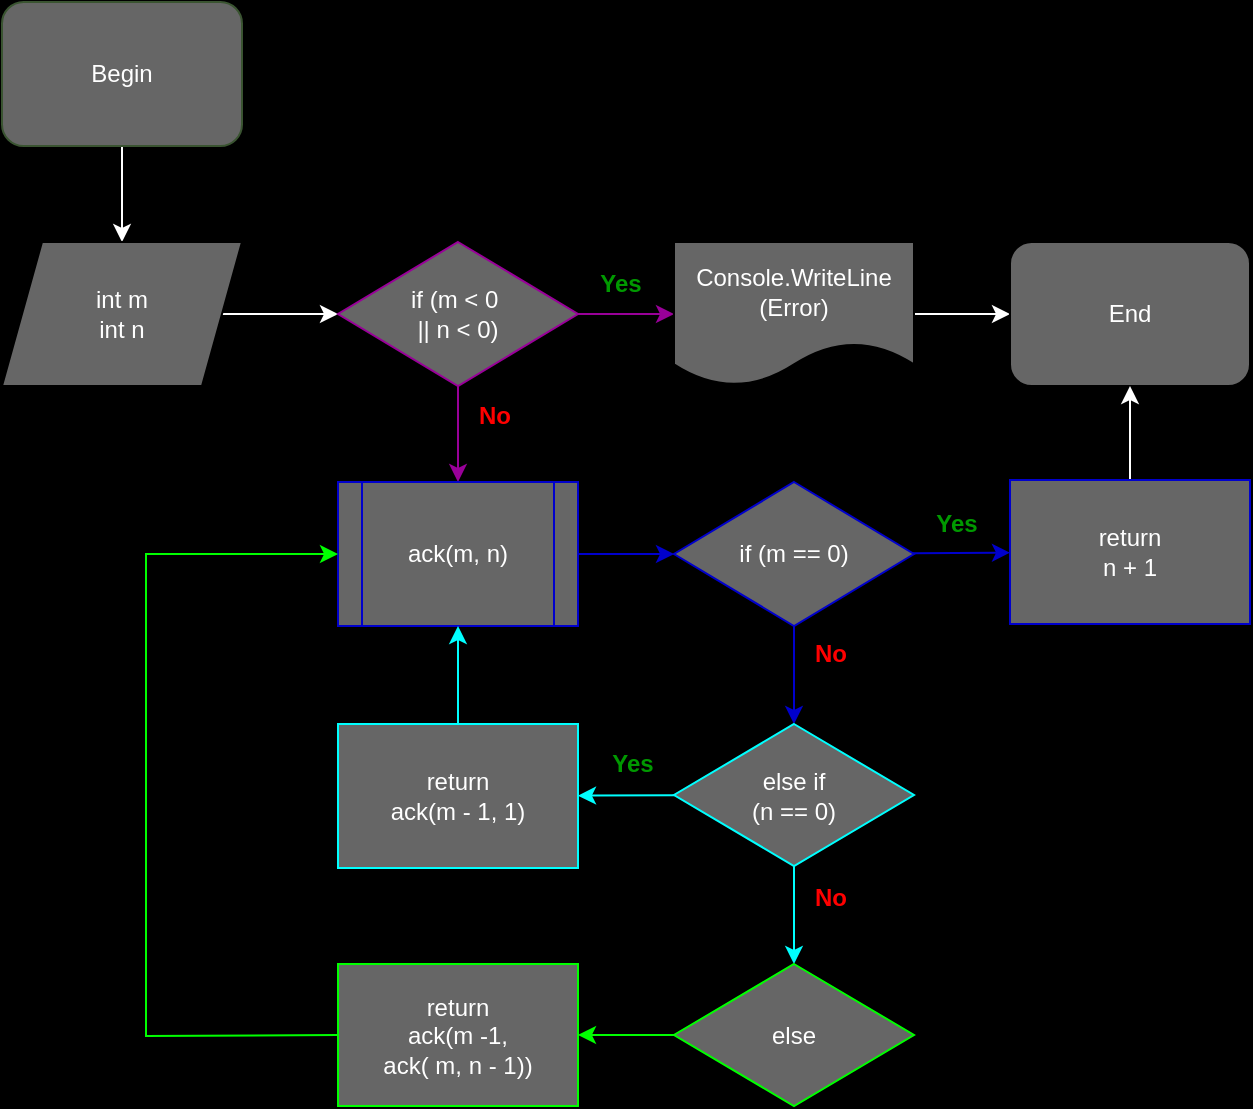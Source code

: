 <mxfile>
    <diagram id="sOgit6qVR2P3Kg9Deix3" name="Page-1">
        <mxGraphModel dx="696" dy="370" grid="1" gridSize="6" guides="1" tooltips="1" connect="1" arrows="1" fold="1" page="1" pageScale="1" pageWidth="827" pageHeight="1169" background="#000000" math="0" shadow="0">
            <root>
                <mxCell id="0"/>
                <mxCell id="1" parent="0"/>
                <mxCell id="9" value="" style="edgeStyle=none;html=1;fontColor=#FFFFFF;strokeColor=#FFFFFF;rounded=0;" parent="1" source="3" target="5" edge="1">
                    <mxGeometry relative="1" as="geometry"/>
                </mxCell>
                <mxCell id="3" value="Begin" style="rounded=1;whiteSpace=wrap;html=1;fillColor=#666666;strokeColor=#3A5431;fontColor=#ffffff;" parent="1" vertex="1">
                    <mxGeometry x="24" y="24" width="120" height="72" as="geometry"/>
                </mxCell>
                <mxCell id="13" value="" style="edgeStyle=none;rounded=0;html=1;strokeColor=#FFFFFF;fontColor=#FFFFFF;" parent="1" source="5" target="10" edge="1">
                    <mxGeometry relative="1" as="geometry"/>
                </mxCell>
                <mxCell id="5" value="int m&lt;br&gt;int n" style="shape=parallelogram;perimeter=parallelogramPerimeter;whiteSpace=wrap;html=1;fixedSize=1;fillColor=#666666;fontColor=#FFFFFF;" parent="1" vertex="1">
                    <mxGeometry x="24" y="144" width="120" height="72" as="geometry"/>
                </mxCell>
                <mxCell id="15" value="" style="edgeStyle=none;rounded=0;html=1;strokeColor=#990099;fontColor=#FFFFFF;" parent="1" source="10" target="14" edge="1">
                    <mxGeometry relative="1" as="geometry">
                        <Array as="points"/>
                    </mxGeometry>
                </mxCell>
                <mxCell id="20" value="" style="edgeStyle=none;rounded=0;html=1;strokeColor=#990099;fontColor=#00CC00;" parent="1" source="10" target="19" edge="1">
                    <mxGeometry relative="1" as="geometry"/>
                </mxCell>
                <mxCell id="17" value="" style="edgeStyle=none;rounded=0;html=1;strokeColor=#FFFFFF;fontColor=#FFFFFF;exitX=1;exitY=0.5;exitDx=0;exitDy=0;" parent="1" source="14" target="16" edge="1">
                    <mxGeometry relative="1" as="geometry">
                        <Array as="points"/>
                    </mxGeometry>
                </mxCell>
                <mxCell id="14" value="Console.WriteLine&lt;br&gt;(Error)" style="shape=document;whiteSpace=wrap;html=1;boundedLbl=1;fontColor=#FFFFFF;fillColor=#666666;" parent="1" vertex="1">
                    <mxGeometry x="360" y="144" width="120" height="72" as="geometry"/>
                </mxCell>
                <mxCell id="16" value="End" style="rounded=1;whiteSpace=wrap;html=1;fontColor=#FFFFFF;fillColor=#666666;" parent="1" vertex="1">
                    <mxGeometry x="528" y="144" width="120" height="72" as="geometry"/>
                </mxCell>
                <mxCell id="18" value="Yes" style="text;html=1;align=center;verticalAlign=middle;resizable=0;points=[];autosize=1;strokeColor=none;fillColor=none;fontColor=#009900;fontStyle=1" parent="1" vertex="1">
                    <mxGeometry x="318" y="390" width="42" height="30" as="geometry"/>
                </mxCell>
                <mxCell id="56" value="" style="edgeStyle=none;rounded=0;html=1;strokeColor=#0000CC;fontColor=#FFFFFF;" parent="1" source="19" target="23" edge="1">
                    <mxGeometry relative="1" as="geometry"/>
                </mxCell>
                <mxCell id="19" value="&lt;font color=&quot;#ffffff&quot;&gt;ack(m, n)&lt;/font&gt;" style="shape=process;whiteSpace=wrap;html=1;backgroundOutline=1;fontColor=#00CC00;fillColor=#666666;strokeColor=#0000CC;" parent="1" vertex="1">
                    <mxGeometry x="192" y="264" width="120" height="72" as="geometry"/>
                </mxCell>
                <mxCell id="22" value="&lt;b&gt;No&lt;/b&gt;" style="text;html=1;align=center;verticalAlign=middle;resizable=0;points=[];autosize=1;strokeColor=none;fillColor=none;fontColor=#FF0000;" parent="1" vertex="1">
                    <mxGeometry x="420" y="457" width="35" height="30" as="geometry"/>
                </mxCell>
                <mxCell id="57" value="" style="edgeStyle=none;rounded=0;html=1;strokeColor=#0000CC;fontColor=#FFFFFF;" parent="1" source="23" target="35" edge="1">
                    <mxGeometry relative="1" as="geometry"/>
                </mxCell>
                <mxCell id="66" value="" style="edgeStyle=none;rounded=0;html=1;strokeColor=#0000CC;fontColor=#009900;" parent="1" source="23" target="49" edge="1">
                    <mxGeometry relative="1" as="geometry"/>
                </mxCell>
                <mxCell id="23" value="if (m == 0)" style="rhombus;whiteSpace=wrap;html=1;strokeColor=#0000CC;fontColor=#FFFFFF;fillColor=#666666;" parent="1" vertex="1">
                    <mxGeometry x="360" y="264" width="120" height="72" as="geometry"/>
                </mxCell>
                <mxCell id="46" value="" style="edgeStyle=none;rounded=0;html=1;strokeColor=#00FFFF;fontColor=#FFFFFF;" parent="1" source="35" target="45" edge="1">
                    <mxGeometry relative="1" as="geometry"/>
                </mxCell>
                <mxCell id="54" value="" style="edgeStyle=none;rounded=0;html=1;strokeColor=#00FFFF;fontColor=#FFFFFF;" parent="1" source="35" target="47" edge="1">
                    <mxGeometry relative="1" as="geometry"/>
                </mxCell>
                <mxCell id="35" value="&lt;font color=&quot;#ffffff&quot;&gt;else if&lt;br&gt;(n == 0)&lt;br&gt;&lt;/font&gt;" style="rhombus;whiteSpace=wrap;html=1;strokeColor=#00FFFF;fontColor=#00CC00;fillColor=#666666;" parent="1" vertex="1">
                    <mxGeometry x="360" y="385" width="120" height="71" as="geometry"/>
                </mxCell>
                <mxCell id="44" value="" style="edgeStyle=none;rounded=0;html=1;strokeColor=#00FFFF;fontColor=#FFFFFF;entryX=0.5;entryY=1;entryDx=0;entryDy=0;" parent="1" source="47" target="19" edge="1">
                    <mxGeometry relative="1" as="geometry">
                        <mxPoint x="252" y="506" as="sourcePoint"/>
                        <Array as="points"/>
                    </mxGeometry>
                </mxCell>
                <mxCell id="10" value="if (m &amp;lt; 0&amp;nbsp;&lt;br&gt;|| n &amp;lt; 0)" style="rhombus;whiteSpace=wrap;html=1;fontColor=#FFFFFF;fillColor=#666666;strokeColor=#990099;" parent="1" vertex="1">
                    <mxGeometry x="192" y="144" width="120" height="72" as="geometry"/>
                </mxCell>
                <mxCell id="60" value="" style="edgeStyle=none;rounded=0;html=1;strokeColor=#00FF00;fontColor=#FFFFFF;" parent="1" source="45" target="58" edge="1">
                    <mxGeometry relative="1" as="geometry"/>
                </mxCell>
                <mxCell id="45" value="else" style="rhombus;whiteSpace=wrap;html=1;strokeColor=#00FF00;fontColor=#FFFFFF;fillColor=#666666;" parent="1" vertex="1">
                    <mxGeometry x="360" y="505" width="120" height="71" as="geometry"/>
                </mxCell>
                <mxCell id="47" value="return&lt;br&gt;ack(m - 1, 1)" style="rounded=0;whiteSpace=wrap;html=1;strokeColor=#00FFFF;fontColor=#FFFFFF;fillColor=#666666;" parent="1" vertex="1">
                    <mxGeometry x="192" y="385" width="120" height="72" as="geometry"/>
                </mxCell>
                <mxCell id="51" value="" style="edgeStyle=none;rounded=0;html=1;strokeColor=#FFFFFF;fontColor=#FFFFFF;entryX=0.5;entryY=1;entryDx=0;entryDy=0;" parent="1" source="49" target="16" edge="1">
                    <mxGeometry relative="1" as="geometry">
                        <mxPoint x="588" y="336" as="targetPoint"/>
                    </mxGeometry>
                </mxCell>
                <mxCell id="49" value="return&lt;br&gt;n + 1" style="rounded=0;whiteSpace=wrap;html=1;strokeColor=#0000CC;fontColor=#FFFFFF;fillColor=#666666;" parent="1" vertex="1">
                    <mxGeometry x="528" y="263" width="120" height="72" as="geometry"/>
                </mxCell>
                <mxCell id="59" style="edgeStyle=none;rounded=0;html=1;entryX=0;entryY=0.5;entryDx=0;entryDy=0;strokeColor=#00FF00;fontColor=#FFFFFF;exitX=0;exitY=0.5;exitDx=0;exitDy=0;" parent="1" source="58" target="19" edge="1">
                    <mxGeometry relative="1" as="geometry">
                        <Array as="points">
                            <mxPoint x="96" y="541"/>
                            <mxPoint x="96" y="300"/>
                        </Array>
                    </mxGeometry>
                </mxCell>
                <mxCell id="58" value="return&lt;br&gt;ack(m -1, &lt;br&gt;ack( m, n - 1))" style="rounded=0;whiteSpace=wrap;html=1;strokeColor=#00FF00;fontColor=#FFFFFF;fillColor=#666666;" parent="1" vertex="1">
                    <mxGeometry x="192" y="505" width="120" height="71" as="geometry"/>
                </mxCell>
                <mxCell id="61" value="&lt;b&gt;No&lt;/b&gt;" style="text;html=1;align=center;verticalAlign=middle;resizable=0;points=[];autosize=1;strokeColor=none;fillColor=none;fontColor=#FF0000;" parent="1" vertex="1">
                    <mxGeometry x="252" y="216" width="35" height="30" as="geometry"/>
                </mxCell>
                <mxCell id="62" value="&lt;b&gt;No&lt;/b&gt;" style="text;html=1;align=center;verticalAlign=middle;resizable=0;points=[];autosize=1;strokeColor=none;fillColor=none;fontColor=#FF0000;" parent="1" vertex="1">
                    <mxGeometry x="420" y="335" width="35" height="30" as="geometry"/>
                </mxCell>
                <mxCell id="63" value="Yes" style="text;html=1;align=center;verticalAlign=middle;resizable=0;points=[];autosize=1;strokeColor=none;fillColor=none;fontColor=#009900;fontStyle=1" parent="1" vertex="1">
                    <mxGeometry x="480" y="270" width="42" height="30" as="geometry"/>
                </mxCell>
                <mxCell id="65" value="Yes" style="text;html=1;align=center;verticalAlign=middle;resizable=0;points=[];autosize=1;strokeColor=none;fillColor=none;fontColor=#009900;fontStyle=1" parent="1" vertex="1">
                    <mxGeometry x="312" y="150" width="42" height="30" as="geometry"/>
                </mxCell>
            </root>
        </mxGraphModel>
    </diagram>
</mxfile>